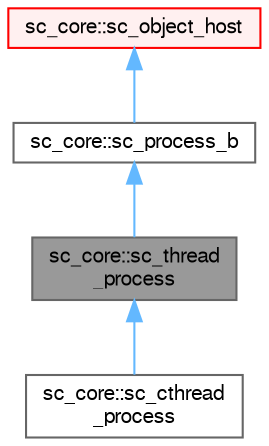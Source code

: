 digraph "sc_core::sc_thread_process"
{
 // LATEX_PDF_SIZE
  bgcolor="transparent";
  edge [fontname=FreeSans,fontsize=10,labelfontname=FreeSans,labelfontsize=10];
  node [fontname=FreeSans,fontsize=10,shape=box,height=0.2,width=0.4];
  Node1 [id="Node000001",label="sc_core::sc_thread\l_process",height=0.2,width=0.4,color="gray40", fillcolor="grey60", style="filled", fontcolor="black",tooltip=" "];
  Node2 -> Node1 [id="edge1_Node000001_Node000002",dir="back",color="steelblue1",style="solid",tooltip=" "];
  Node2 [id="Node000002",label="sc_core::sc_process_b",height=0.2,width=0.4,color="gray40", fillcolor="white", style="filled",URL="$a02157.html",tooltip=" "];
  Node3 -> Node2 [id="edge2_Node000002_Node000003",dir="back",color="steelblue1",style="solid",tooltip=" "];
  Node3 [id="Node000003",label="sc_core::sc_object_host",height=0.2,width=0.4,color="red", fillcolor="#FFF0F0", style="filled",URL="$a02129.html",tooltip=" "];
  Node1 -> Node5 [id="edge3_Node000001_Node000005",dir="back",color="steelblue1",style="solid",tooltip=" "];
  Node5 [id="Node000005",label="sc_core::sc_cthread\l_process",height=0.2,width=0.4,color="gray40", fillcolor="white", style="filled",URL="$a02033.html",tooltip=" "];
}
